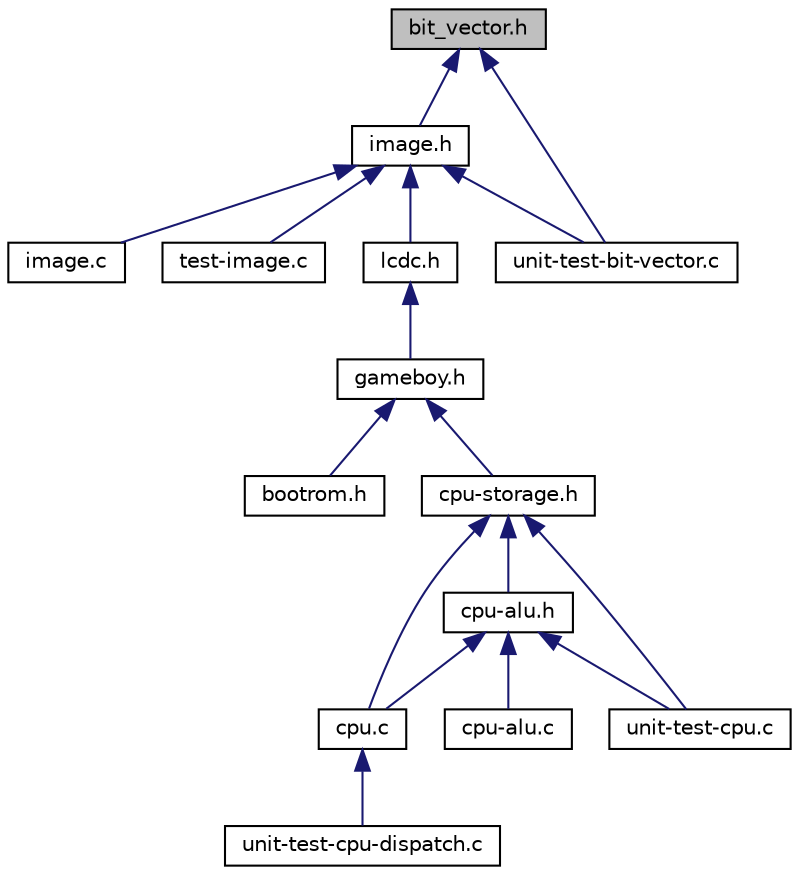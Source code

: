 digraph "bit_vector.h"
{
  edge [fontname="Helvetica",fontsize="10",labelfontname="Helvetica",labelfontsize="10"];
  node [fontname="Helvetica",fontsize="10",shape=record];
  Node9 [label="bit_vector.h",height=0.2,width=0.4,color="black", fillcolor="grey75", style="filled", fontcolor="black"];
  Node9 -> Node10 [dir="back",color="midnightblue",fontsize="10",style="solid"];
  Node10 [label="image.h",height=0.2,width=0.4,color="black", fillcolor="white", style="filled",URL="$image_8h.html",tooltip="Image models for PPS-GBemul project. "];
  Node10 -> Node11 [dir="back",color="midnightblue",fontsize="10",style="solid"];
  Node11 [label="lcdc.h",height=0.2,width=0.4,color="black", fillcolor="white", style="filled",URL="$lcdc_8h.html",tooltip="Game Boy LCD (liquid cristal display) controller simulation header. "];
  Node11 -> Node12 [dir="back",color="midnightblue",fontsize="10",style="solid"];
  Node12 [label="gameboy.h",height=0.2,width=0.4,color="black", fillcolor="white", style="filled",URL="$gameboy_8h.html",tooltip="Gameboy Header for GameBoy Emulator. "];
  Node12 -> Node13 [dir="back",color="midnightblue",fontsize="10",style="solid"];
  Node13 [label="bootrom.h",height=0.2,width=0.4,color="black", fillcolor="white", style="filled",URL="$bootrom_8h.html",tooltip="Game Boy Boot ROM. "];
  Node12 -> Node14 [dir="back",color="midnightblue",fontsize="10",style="solid"];
  Node14 [label="cpu-storage.h",height=0.2,width=0.4,color="black", fillcolor="white", style="filled",URL="$cpu-storage_8h.html",tooltip="CPU model for PPS-GBemul project, storage part. "];
  Node14 -> Node15 [dir="back",color="midnightblue",fontsize="10",style="solid"];
  Node15 [label="cpu-alu.h",height=0.2,width=0.4,color="black", fillcolor="white", style="filled",URL="$cpu-alu_8h.html",tooltip="CPU model for PPS-GBemul project, ALU part. "];
  Node15 -> Node16 [dir="back",color="midnightblue",fontsize="10",style="solid"];
  Node16 [label="cpu-alu.c",height=0.2,width=0.4,color="black", fillcolor="white", style="filled",URL="$cpu-alu_8c.html",tooltip="Game Boy CPU simulation, ALU part asked to students. "];
  Node15 -> Node17 [dir="back",color="midnightblue",fontsize="10",style="solid"];
  Node17 [label="cpu.c",height=0.2,width=0.4,color="black", fillcolor="white", style="filled",URL="$cpu_8c.html",tooltip="Game Boy CPU simulation. "];
  Node17 -> Node18 [dir="back",color="midnightblue",fontsize="10",style="solid"];
  Node18 [label="unit-test-cpu-dispatch.c",height=0.2,width=0.4,color="black", fillcolor="white", style="filled",URL="$unit-test-cpu-dispatch_8c.html",tooltip="Unit test for cpu dispatch function. "];
  Node15 -> Node19 [dir="back",color="midnightblue",fontsize="10",style="solid"];
  Node19 [label="unit-test-cpu.c",height=0.2,width=0.4,color="black", fillcolor="white", style="filled",URL="$unit-test-cpu_8c.html",tooltip="Unit test for cpu and related functions. "];
  Node14 -> Node17 [dir="back",color="midnightblue",fontsize="10",style="solid"];
  Node14 -> Node19 [dir="back",color="midnightblue",fontsize="10",style="solid"];
  Node10 -> Node20 [dir="back",color="midnightblue",fontsize="10",style="solid"];
  Node20 [label="image.c",height=0.2,width=0.4,color="black", fillcolor="white", style="filled",URL="$image_8c.html",tooltip="Image for PPS projects. "];
  Node10 -> Node21 [dir="back",color="midnightblue",fontsize="10",style="solid"];
  Node21 [label="test-image.c",height=0.2,width=0.4,color="black", fillcolor="white", style="filled",URL="$test-image_8c.html",tooltip="ad-hoc end-to-end testing of image.c "];
  Node10 -> Node22 [dir="back",color="midnightblue",fontsize="10",style="solid"];
  Node22 [label="unit-test-bit-vector.c",height=0.2,width=0.4,color="black", fillcolor="white", style="filled",URL="$unit-test-bit-vector_8c.html",tooltip="Unit test code for bit_vector and related functions. "];
  Node9 -> Node22 [dir="back",color="midnightblue",fontsize="10",style="solid"];
}
